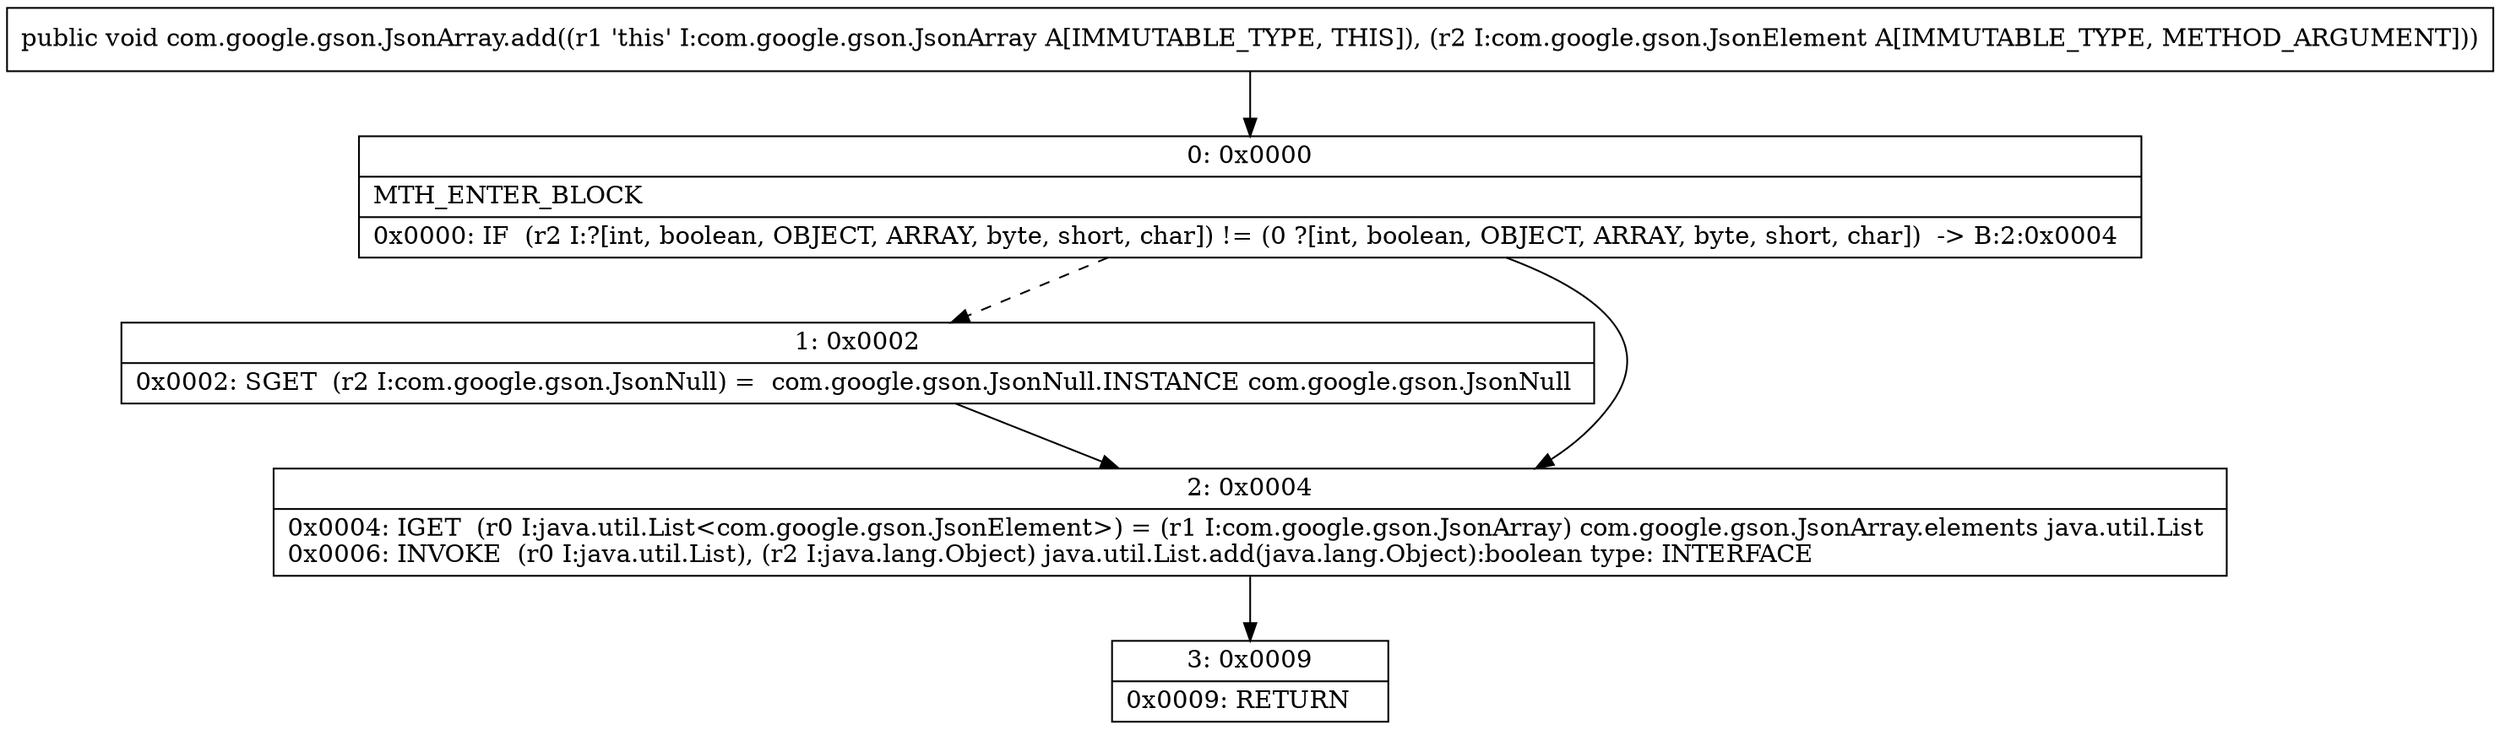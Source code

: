 digraph "CFG forcom.google.gson.JsonArray.add(Lcom\/google\/gson\/JsonElement;)V" {
Node_0 [shape=record,label="{0\:\ 0x0000|MTH_ENTER_BLOCK\l|0x0000: IF  (r2 I:?[int, boolean, OBJECT, ARRAY, byte, short, char]) != (0 ?[int, boolean, OBJECT, ARRAY, byte, short, char])  \-\> B:2:0x0004 \l}"];
Node_1 [shape=record,label="{1\:\ 0x0002|0x0002: SGET  (r2 I:com.google.gson.JsonNull) =  com.google.gson.JsonNull.INSTANCE com.google.gson.JsonNull \l}"];
Node_2 [shape=record,label="{2\:\ 0x0004|0x0004: IGET  (r0 I:java.util.List\<com.google.gson.JsonElement\>) = (r1 I:com.google.gson.JsonArray) com.google.gson.JsonArray.elements java.util.List \l0x0006: INVOKE  (r0 I:java.util.List), (r2 I:java.lang.Object) java.util.List.add(java.lang.Object):boolean type: INTERFACE \l}"];
Node_3 [shape=record,label="{3\:\ 0x0009|0x0009: RETURN   \l}"];
MethodNode[shape=record,label="{public void com.google.gson.JsonArray.add((r1 'this' I:com.google.gson.JsonArray A[IMMUTABLE_TYPE, THIS]), (r2 I:com.google.gson.JsonElement A[IMMUTABLE_TYPE, METHOD_ARGUMENT])) }"];
MethodNode -> Node_0;
Node_0 -> Node_1[style=dashed];
Node_0 -> Node_2;
Node_1 -> Node_2;
Node_2 -> Node_3;
}

